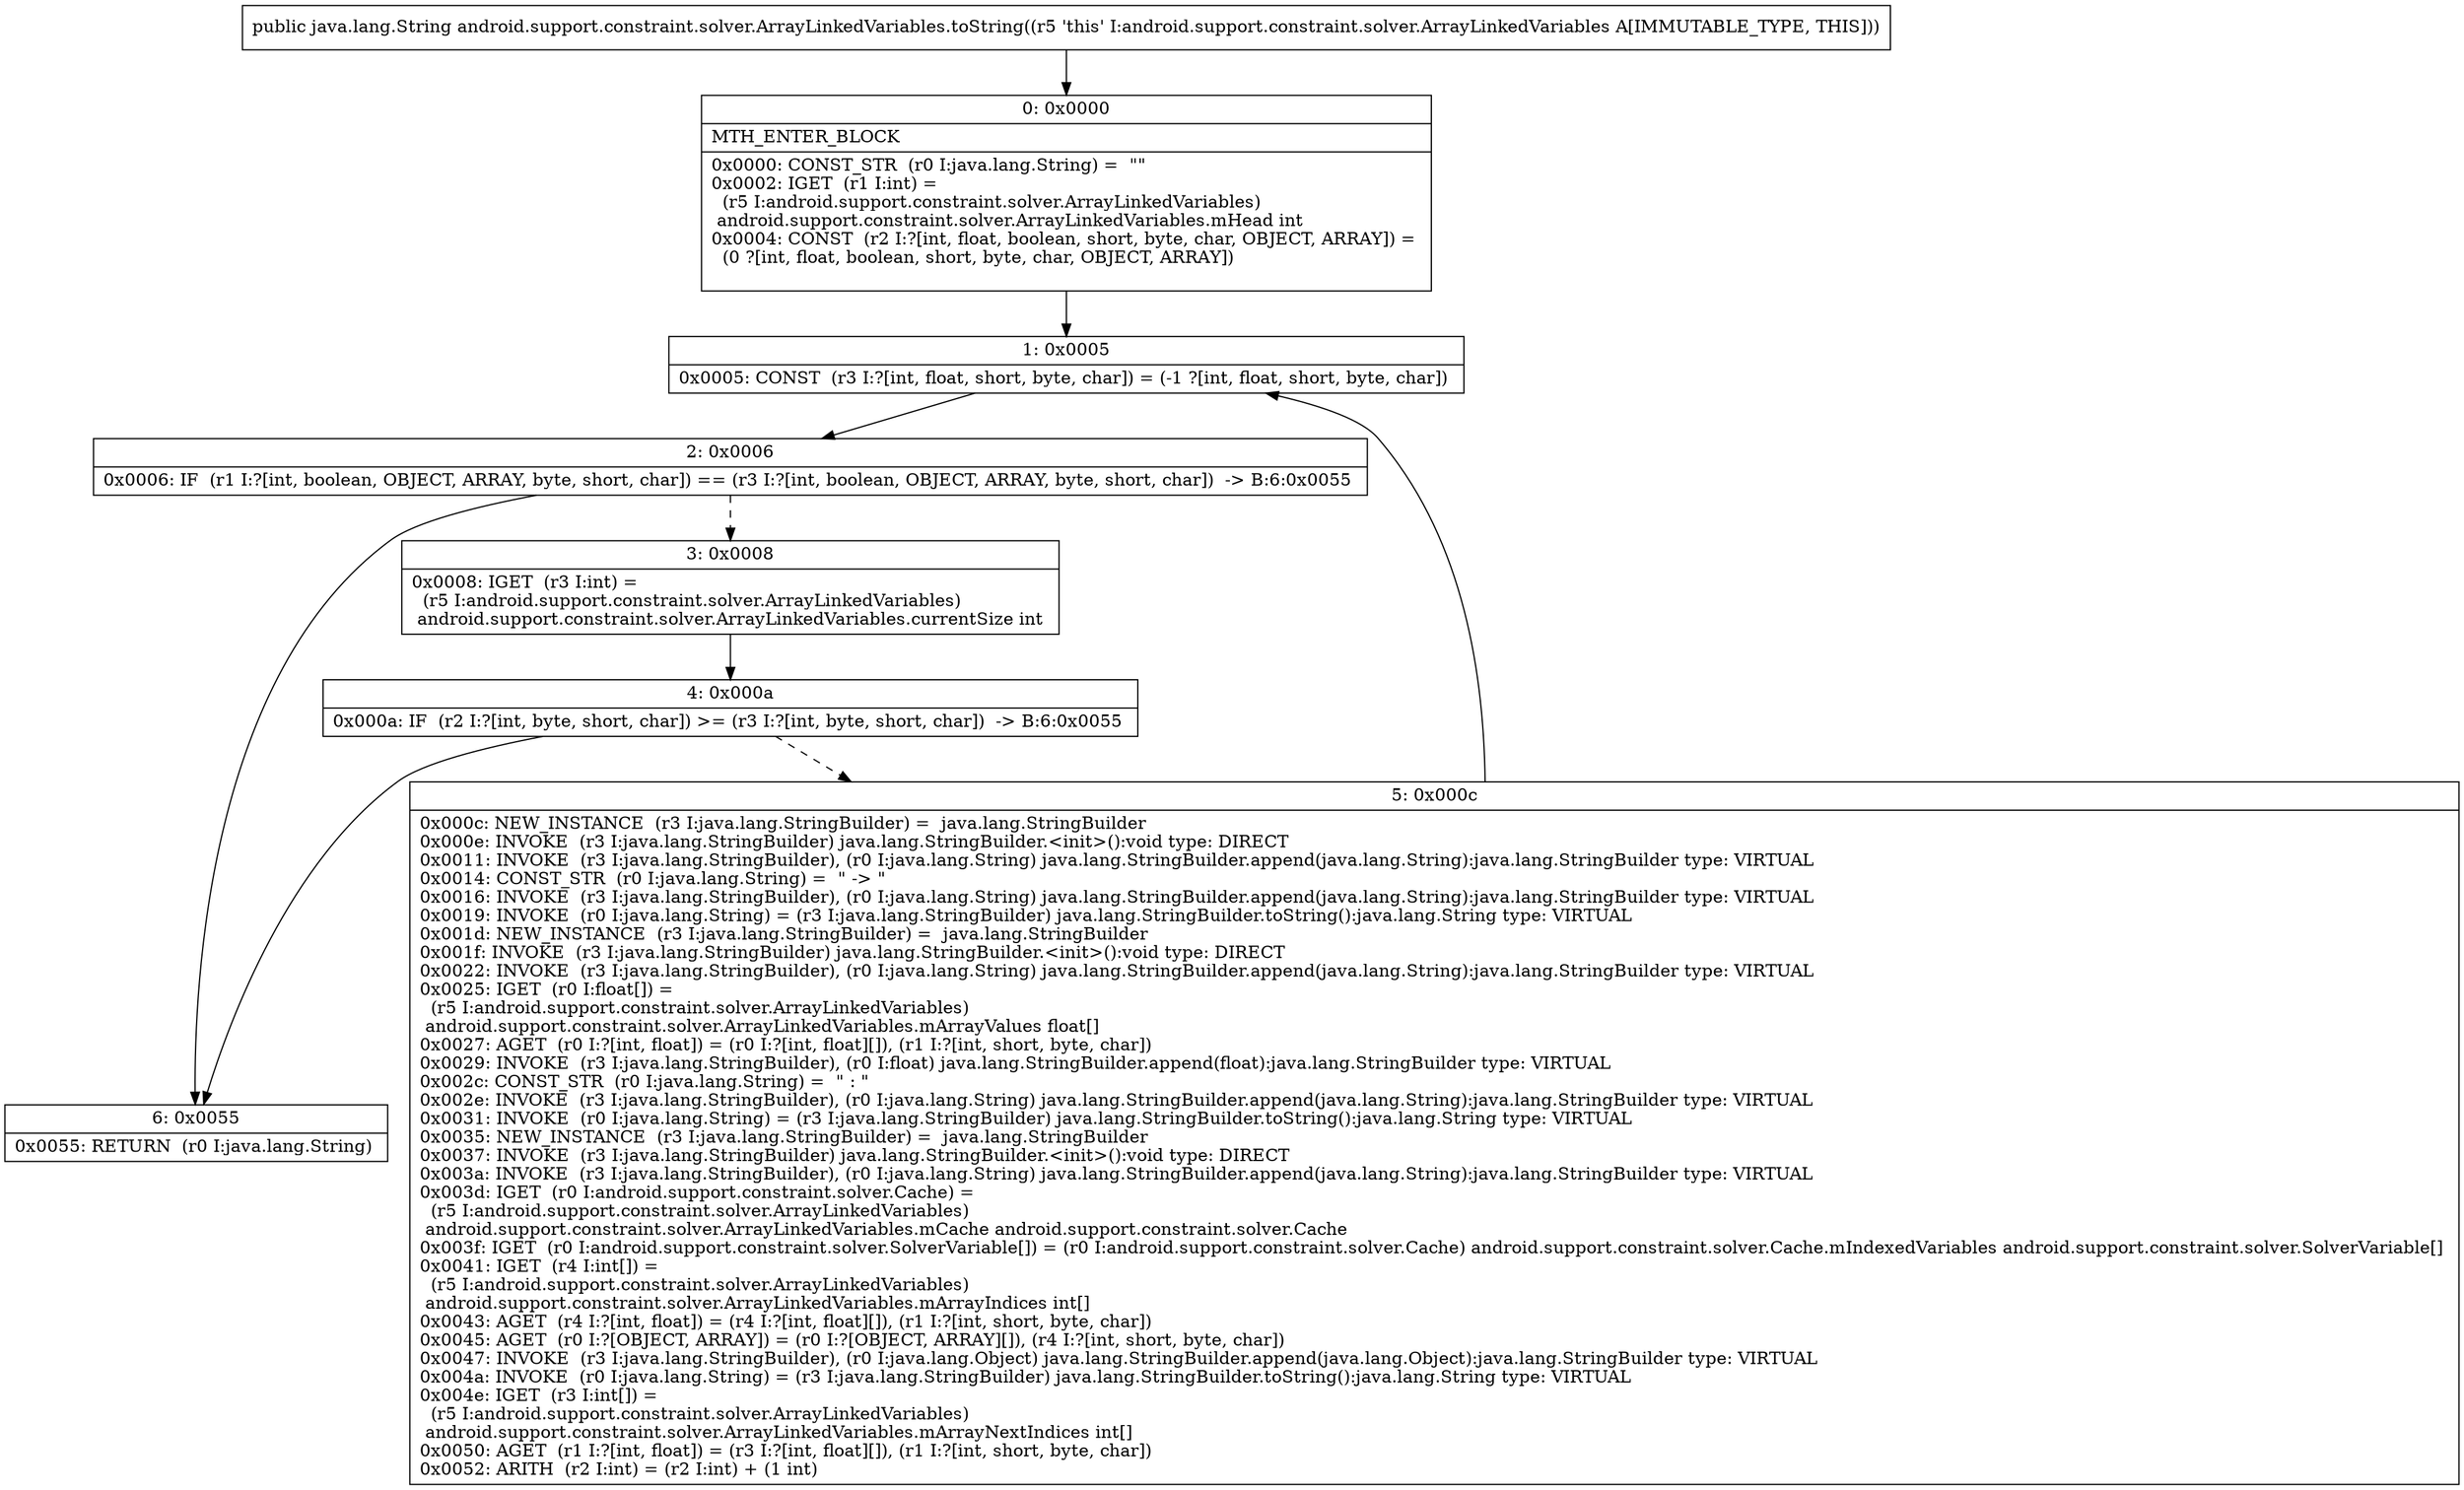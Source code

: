 digraph "CFG forandroid.support.constraint.solver.ArrayLinkedVariables.toString()Ljava\/lang\/String;" {
Node_0 [shape=record,label="{0\:\ 0x0000|MTH_ENTER_BLOCK\l|0x0000: CONST_STR  (r0 I:java.lang.String) =  \"\" \l0x0002: IGET  (r1 I:int) = \l  (r5 I:android.support.constraint.solver.ArrayLinkedVariables)\l android.support.constraint.solver.ArrayLinkedVariables.mHead int \l0x0004: CONST  (r2 I:?[int, float, boolean, short, byte, char, OBJECT, ARRAY]) = \l  (0 ?[int, float, boolean, short, byte, char, OBJECT, ARRAY])\l \l}"];
Node_1 [shape=record,label="{1\:\ 0x0005|0x0005: CONST  (r3 I:?[int, float, short, byte, char]) = (\-1 ?[int, float, short, byte, char]) \l}"];
Node_2 [shape=record,label="{2\:\ 0x0006|0x0006: IF  (r1 I:?[int, boolean, OBJECT, ARRAY, byte, short, char]) == (r3 I:?[int, boolean, OBJECT, ARRAY, byte, short, char])  \-\> B:6:0x0055 \l}"];
Node_3 [shape=record,label="{3\:\ 0x0008|0x0008: IGET  (r3 I:int) = \l  (r5 I:android.support.constraint.solver.ArrayLinkedVariables)\l android.support.constraint.solver.ArrayLinkedVariables.currentSize int \l}"];
Node_4 [shape=record,label="{4\:\ 0x000a|0x000a: IF  (r2 I:?[int, byte, short, char]) \>= (r3 I:?[int, byte, short, char])  \-\> B:6:0x0055 \l}"];
Node_5 [shape=record,label="{5\:\ 0x000c|0x000c: NEW_INSTANCE  (r3 I:java.lang.StringBuilder) =  java.lang.StringBuilder \l0x000e: INVOKE  (r3 I:java.lang.StringBuilder) java.lang.StringBuilder.\<init\>():void type: DIRECT \l0x0011: INVOKE  (r3 I:java.lang.StringBuilder), (r0 I:java.lang.String) java.lang.StringBuilder.append(java.lang.String):java.lang.StringBuilder type: VIRTUAL \l0x0014: CONST_STR  (r0 I:java.lang.String) =  \" \-\> \" \l0x0016: INVOKE  (r3 I:java.lang.StringBuilder), (r0 I:java.lang.String) java.lang.StringBuilder.append(java.lang.String):java.lang.StringBuilder type: VIRTUAL \l0x0019: INVOKE  (r0 I:java.lang.String) = (r3 I:java.lang.StringBuilder) java.lang.StringBuilder.toString():java.lang.String type: VIRTUAL \l0x001d: NEW_INSTANCE  (r3 I:java.lang.StringBuilder) =  java.lang.StringBuilder \l0x001f: INVOKE  (r3 I:java.lang.StringBuilder) java.lang.StringBuilder.\<init\>():void type: DIRECT \l0x0022: INVOKE  (r3 I:java.lang.StringBuilder), (r0 I:java.lang.String) java.lang.StringBuilder.append(java.lang.String):java.lang.StringBuilder type: VIRTUAL \l0x0025: IGET  (r0 I:float[]) = \l  (r5 I:android.support.constraint.solver.ArrayLinkedVariables)\l android.support.constraint.solver.ArrayLinkedVariables.mArrayValues float[] \l0x0027: AGET  (r0 I:?[int, float]) = (r0 I:?[int, float][]), (r1 I:?[int, short, byte, char]) \l0x0029: INVOKE  (r3 I:java.lang.StringBuilder), (r0 I:float) java.lang.StringBuilder.append(float):java.lang.StringBuilder type: VIRTUAL \l0x002c: CONST_STR  (r0 I:java.lang.String) =  \" : \" \l0x002e: INVOKE  (r3 I:java.lang.StringBuilder), (r0 I:java.lang.String) java.lang.StringBuilder.append(java.lang.String):java.lang.StringBuilder type: VIRTUAL \l0x0031: INVOKE  (r0 I:java.lang.String) = (r3 I:java.lang.StringBuilder) java.lang.StringBuilder.toString():java.lang.String type: VIRTUAL \l0x0035: NEW_INSTANCE  (r3 I:java.lang.StringBuilder) =  java.lang.StringBuilder \l0x0037: INVOKE  (r3 I:java.lang.StringBuilder) java.lang.StringBuilder.\<init\>():void type: DIRECT \l0x003a: INVOKE  (r3 I:java.lang.StringBuilder), (r0 I:java.lang.String) java.lang.StringBuilder.append(java.lang.String):java.lang.StringBuilder type: VIRTUAL \l0x003d: IGET  (r0 I:android.support.constraint.solver.Cache) = \l  (r5 I:android.support.constraint.solver.ArrayLinkedVariables)\l android.support.constraint.solver.ArrayLinkedVariables.mCache android.support.constraint.solver.Cache \l0x003f: IGET  (r0 I:android.support.constraint.solver.SolverVariable[]) = (r0 I:android.support.constraint.solver.Cache) android.support.constraint.solver.Cache.mIndexedVariables android.support.constraint.solver.SolverVariable[] \l0x0041: IGET  (r4 I:int[]) = \l  (r5 I:android.support.constraint.solver.ArrayLinkedVariables)\l android.support.constraint.solver.ArrayLinkedVariables.mArrayIndices int[] \l0x0043: AGET  (r4 I:?[int, float]) = (r4 I:?[int, float][]), (r1 I:?[int, short, byte, char]) \l0x0045: AGET  (r0 I:?[OBJECT, ARRAY]) = (r0 I:?[OBJECT, ARRAY][]), (r4 I:?[int, short, byte, char]) \l0x0047: INVOKE  (r3 I:java.lang.StringBuilder), (r0 I:java.lang.Object) java.lang.StringBuilder.append(java.lang.Object):java.lang.StringBuilder type: VIRTUAL \l0x004a: INVOKE  (r0 I:java.lang.String) = (r3 I:java.lang.StringBuilder) java.lang.StringBuilder.toString():java.lang.String type: VIRTUAL \l0x004e: IGET  (r3 I:int[]) = \l  (r5 I:android.support.constraint.solver.ArrayLinkedVariables)\l android.support.constraint.solver.ArrayLinkedVariables.mArrayNextIndices int[] \l0x0050: AGET  (r1 I:?[int, float]) = (r3 I:?[int, float][]), (r1 I:?[int, short, byte, char]) \l0x0052: ARITH  (r2 I:int) = (r2 I:int) + (1 int) \l}"];
Node_6 [shape=record,label="{6\:\ 0x0055|0x0055: RETURN  (r0 I:java.lang.String) \l}"];
MethodNode[shape=record,label="{public java.lang.String android.support.constraint.solver.ArrayLinkedVariables.toString((r5 'this' I:android.support.constraint.solver.ArrayLinkedVariables A[IMMUTABLE_TYPE, THIS])) }"];
MethodNode -> Node_0;
Node_0 -> Node_1;
Node_1 -> Node_2;
Node_2 -> Node_3[style=dashed];
Node_2 -> Node_6;
Node_3 -> Node_4;
Node_4 -> Node_5[style=dashed];
Node_4 -> Node_6;
Node_5 -> Node_1;
}

